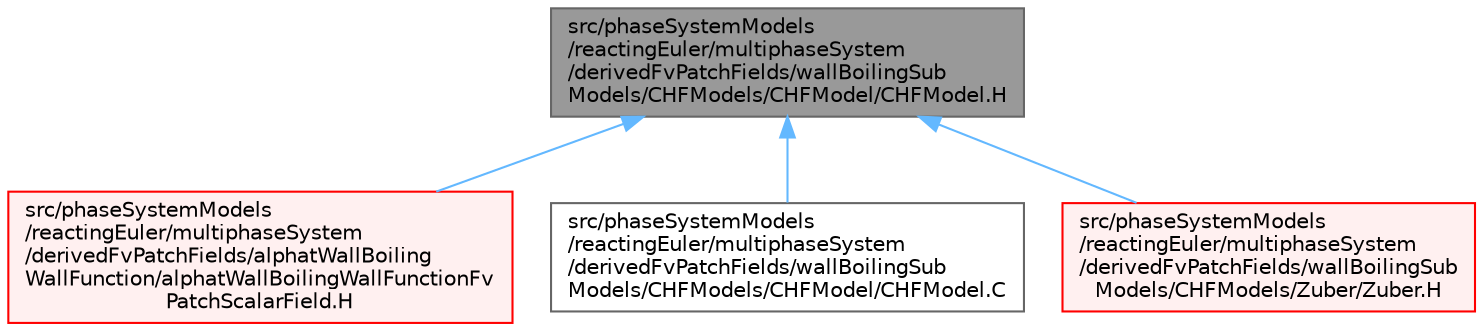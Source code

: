 digraph "src/phaseSystemModels/reactingEuler/multiphaseSystem/derivedFvPatchFields/wallBoilingSubModels/CHFModels/CHFModel/CHFModel.H"
{
 // LATEX_PDF_SIZE
  bgcolor="transparent";
  edge [fontname=Helvetica,fontsize=10,labelfontname=Helvetica,labelfontsize=10];
  node [fontname=Helvetica,fontsize=10,shape=box,height=0.2,width=0.4];
  Node1 [id="Node000001",label="src/phaseSystemModels\l/reactingEuler/multiphaseSystem\l/derivedFvPatchFields/wallBoilingSub\lModels/CHFModels/CHFModel/CHFModel.H",height=0.2,width=0.4,color="gray40", fillcolor="grey60", style="filled", fontcolor="black",tooltip=" "];
  Node1 -> Node2 [id="edge1_Node000001_Node000002",dir="back",color="steelblue1",style="solid",tooltip=" "];
  Node2 [id="Node000002",label="src/phaseSystemModels\l/reactingEuler/multiphaseSystem\l/derivedFvPatchFields/alphatWallBoiling\lWallFunction/alphatWallBoilingWallFunctionFv\lPatchScalarField.H",height=0.2,width=0.4,color="red", fillcolor="#FFF0F0", style="filled",URL="$alphatWallBoilingWallFunctionFvPatchScalarField_8H.html",tooltip=" "];
  Node1 -> Node6 [id="edge2_Node000001_Node000006",dir="back",color="steelblue1",style="solid",tooltip=" "];
  Node6 [id="Node000006",label="src/phaseSystemModels\l/reactingEuler/multiphaseSystem\l/derivedFvPatchFields/wallBoilingSub\lModels/CHFModels/CHFModel/CHFModel.C",height=0.2,width=0.4,color="grey40", fillcolor="white", style="filled",URL="$CHFModel_8C.html",tooltip=" "];
  Node1 -> Node7 [id="edge3_Node000001_Node000007",dir="back",color="steelblue1",style="solid",tooltip=" "];
  Node7 [id="Node000007",label="src/phaseSystemModels\l/reactingEuler/multiphaseSystem\l/derivedFvPatchFields/wallBoilingSub\lModels/CHFModels/Zuber/Zuber.H",height=0.2,width=0.4,color="red", fillcolor="#FFF0F0", style="filled",URL="$Zuber_8H.html",tooltip=" "];
}

